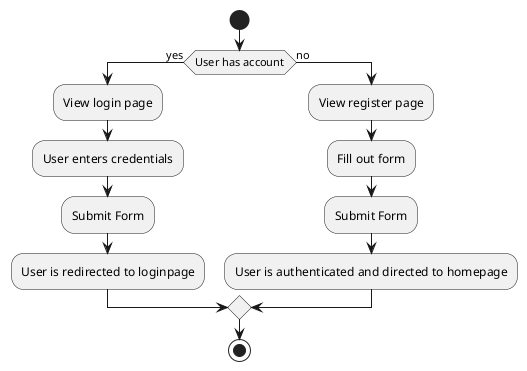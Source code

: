 @startuml

start

if (User has account) then (yes)
 :View login page;
 :User enters credentials;
 :Submit Form;
:User is redirected to loginpage;
else (no)
:View register page;
:Fill out form;
:Submit Form;
:User is authenticated and directed to homepage;

endif

stop
@enduml